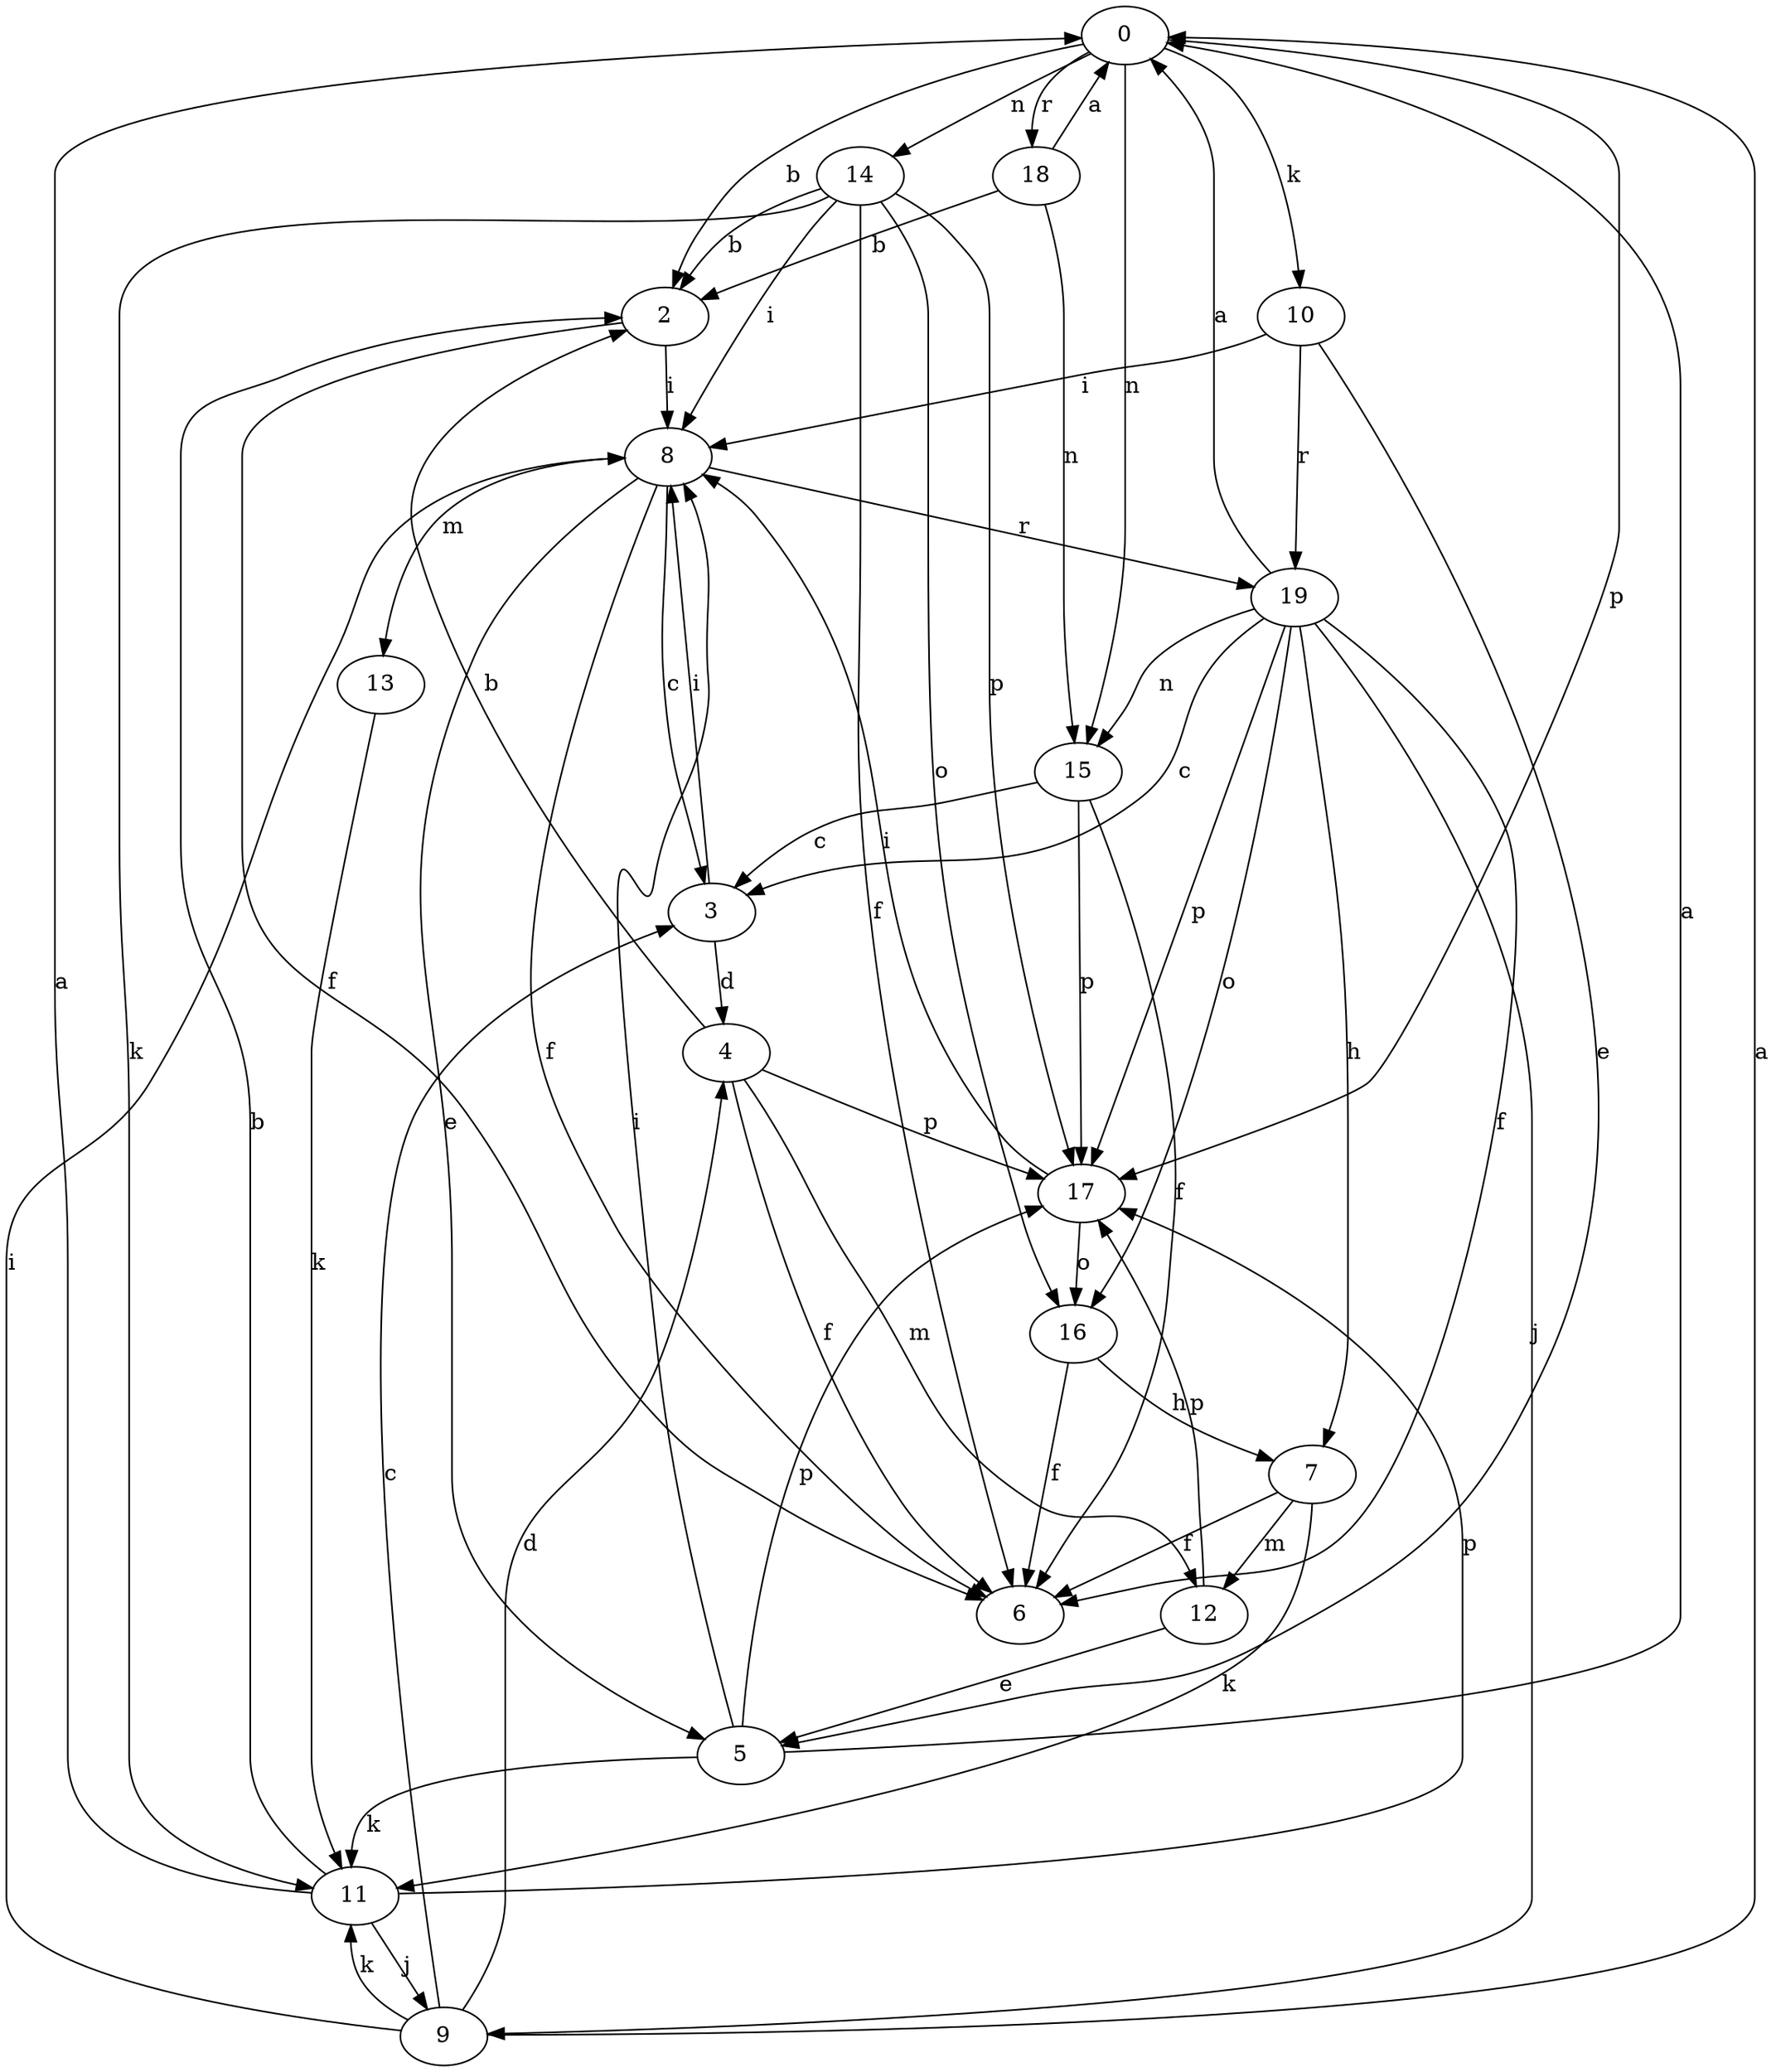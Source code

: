 strict digraph  {
0;
2;
3;
4;
5;
6;
7;
8;
9;
10;
11;
12;
13;
14;
15;
16;
17;
18;
19;
0 -> 2  [label=b];
0 -> 10  [label=k];
0 -> 14  [label=n];
0 -> 15  [label=n];
0 -> 17  [label=p];
0 -> 18  [label=r];
2 -> 6  [label=f];
2 -> 8  [label=i];
3 -> 4  [label=d];
3 -> 8  [label=i];
4 -> 2  [label=b];
4 -> 6  [label=f];
4 -> 12  [label=m];
4 -> 17  [label=p];
5 -> 0  [label=a];
5 -> 8  [label=i];
5 -> 11  [label=k];
5 -> 17  [label=p];
7 -> 6  [label=f];
7 -> 11  [label=k];
7 -> 12  [label=m];
8 -> 3  [label=c];
8 -> 5  [label=e];
8 -> 6  [label=f];
8 -> 13  [label=m];
8 -> 19  [label=r];
9 -> 0  [label=a];
9 -> 3  [label=c];
9 -> 4  [label=d];
9 -> 8  [label=i];
9 -> 11  [label=k];
10 -> 5  [label=e];
10 -> 8  [label=i];
10 -> 19  [label=r];
11 -> 0  [label=a];
11 -> 2  [label=b];
11 -> 9  [label=j];
11 -> 17  [label=p];
12 -> 5  [label=e];
12 -> 17  [label=p];
13 -> 11  [label=k];
14 -> 2  [label=b];
14 -> 6  [label=f];
14 -> 8  [label=i];
14 -> 11  [label=k];
14 -> 16  [label=o];
14 -> 17  [label=p];
15 -> 3  [label=c];
15 -> 6  [label=f];
15 -> 17  [label=p];
16 -> 6  [label=f];
16 -> 7  [label=h];
17 -> 8  [label=i];
17 -> 16  [label=o];
18 -> 0  [label=a];
18 -> 2  [label=b];
18 -> 15  [label=n];
19 -> 0  [label=a];
19 -> 3  [label=c];
19 -> 6  [label=f];
19 -> 7  [label=h];
19 -> 9  [label=j];
19 -> 15  [label=n];
19 -> 16  [label=o];
19 -> 17  [label=p];
}
